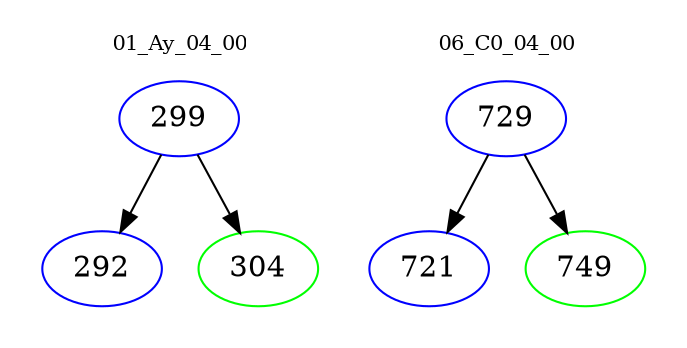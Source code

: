 digraph{
subgraph cluster_0 {
color = white
label = "01_Ay_04_00";
fontsize=10;
T0_299 [label="299", color="blue"]
T0_299 -> T0_292 [color="black"]
T0_292 [label="292", color="blue"]
T0_299 -> T0_304 [color="black"]
T0_304 [label="304", color="green"]
}
subgraph cluster_1 {
color = white
label = "06_C0_04_00";
fontsize=10;
T1_729 [label="729", color="blue"]
T1_729 -> T1_721 [color="black"]
T1_721 [label="721", color="blue"]
T1_729 -> T1_749 [color="black"]
T1_749 [label="749", color="green"]
}
}
